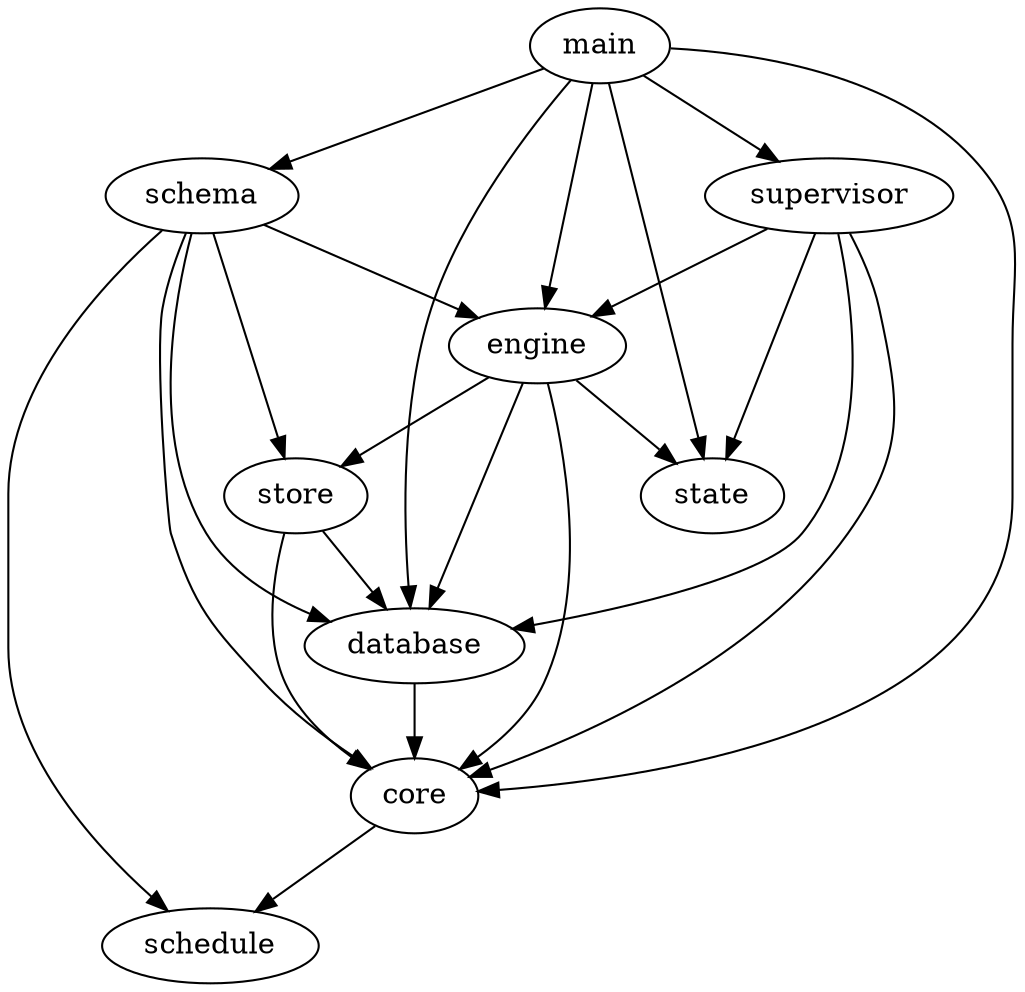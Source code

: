 digraph G {
  "main" -> "schema"
  "main" -> "state"
  "main" -> "supervisor"
  "main" -> "database"
  "main" -> "engine"
  "main" -> "core"
  "schema" -> "engine"
  "schema" -> "database"
  "schema" -> "store"
  "schema" -> "schedule"
  "schema" -> "core"
  "supervisor" -> "core"
  "supervisor" -> "database"
  "supervisor" -> "engine"
  "supervisor" -> "state"
  "engine" -> "database"
  "engine" -> "state"
  "engine" -> "store"
  "engine" -> "core"
  "store" -> "database"
  "store" -> "core"
  "database" -> "core"
  "core" -> "schedule"
}
